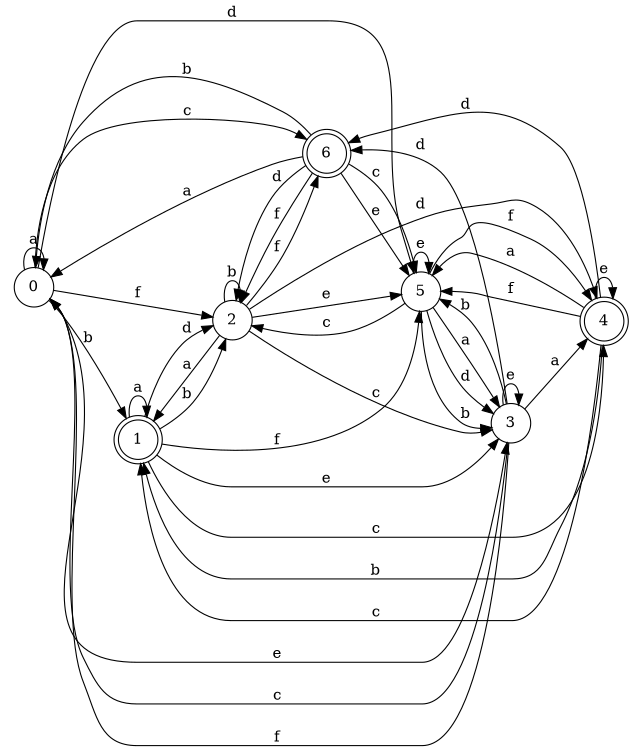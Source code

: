 digraph n6_2 {
__start0 [label="" shape="none"];

rankdir=LR;
size="8,5";

s0 [style="filled", color="black", fillcolor="white" shape="circle", label="0"];
s1 [style="rounded,filled", color="black", fillcolor="white" shape="doublecircle", label="1"];
s2 [style="filled", color="black", fillcolor="white" shape="circle", label="2"];
s3 [style="filled", color="black", fillcolor="white" shape="circle", label="3"];
s4 [style="rounded,filled", color="black", fillcolor="white" shape="doublecircle", label="4"];
s5 [style="filled", color="black", fillcolor="white" shape="circle", label="5"];
s6 [style="rounded,filled", color="black", fillcolor="white" shape="doublecircle", label="6"];
s0 -> s0 [label="a"];
s0 -> s1 [label="b"];
s0 -> s6 [label="c"];
s0 -> s5 [label="d"];
s0 -> s3 [label="e"];
s0 -> s2 [label="f"];
s1 -> s1 [label="a"];
s1 -> s2 [label="b"];
s1 -> s4 [label="c"];
s1 -> s2 [label="d"];
s1 -> s3 [label="e"];
s1 -> s5 [label="f"];
s2 -> s1 [label="a"];
s2 -> s2 [label="b"];
s2 -> s3 [label="c"];
s2 -> s4 [label="d"];
s2 -> s5 [label="e"];
s2 -> s6 [label="f"];
s3 -> s4 [label="a"];
s3 -> s5 [label="b"];
s3 -> s0 [label="c"];
s3 -> s6 [label="d"];
s3 -> s3 [label="e"];
s3 -> s0 [label="f"];
s4 -> s5 [label="a"];
s4 -> s1 [label="b"];
s4 -> s1 [label="c"];
s4 -> s6 [label="d"];
s4 -> s4 [label="e"];
s4 -> s5 [label="f"];
s5 -> s3 [label="a"];
s5 -> s3 [label="b"];
s5 -> s2 [label="c"];
s5 -> s3 [label="d"];
s5 -> s5 [label="e"];
s5 -> s4 [label="f"];
s6 -> s0 [label="a"];
s6 -> s0 [label="b"];
s6 -> s5 [label="c"];
s6 -> s2 [label="d"];
s6 -> s5 [label="e"];
s6 -> s2 [label="f"];

}